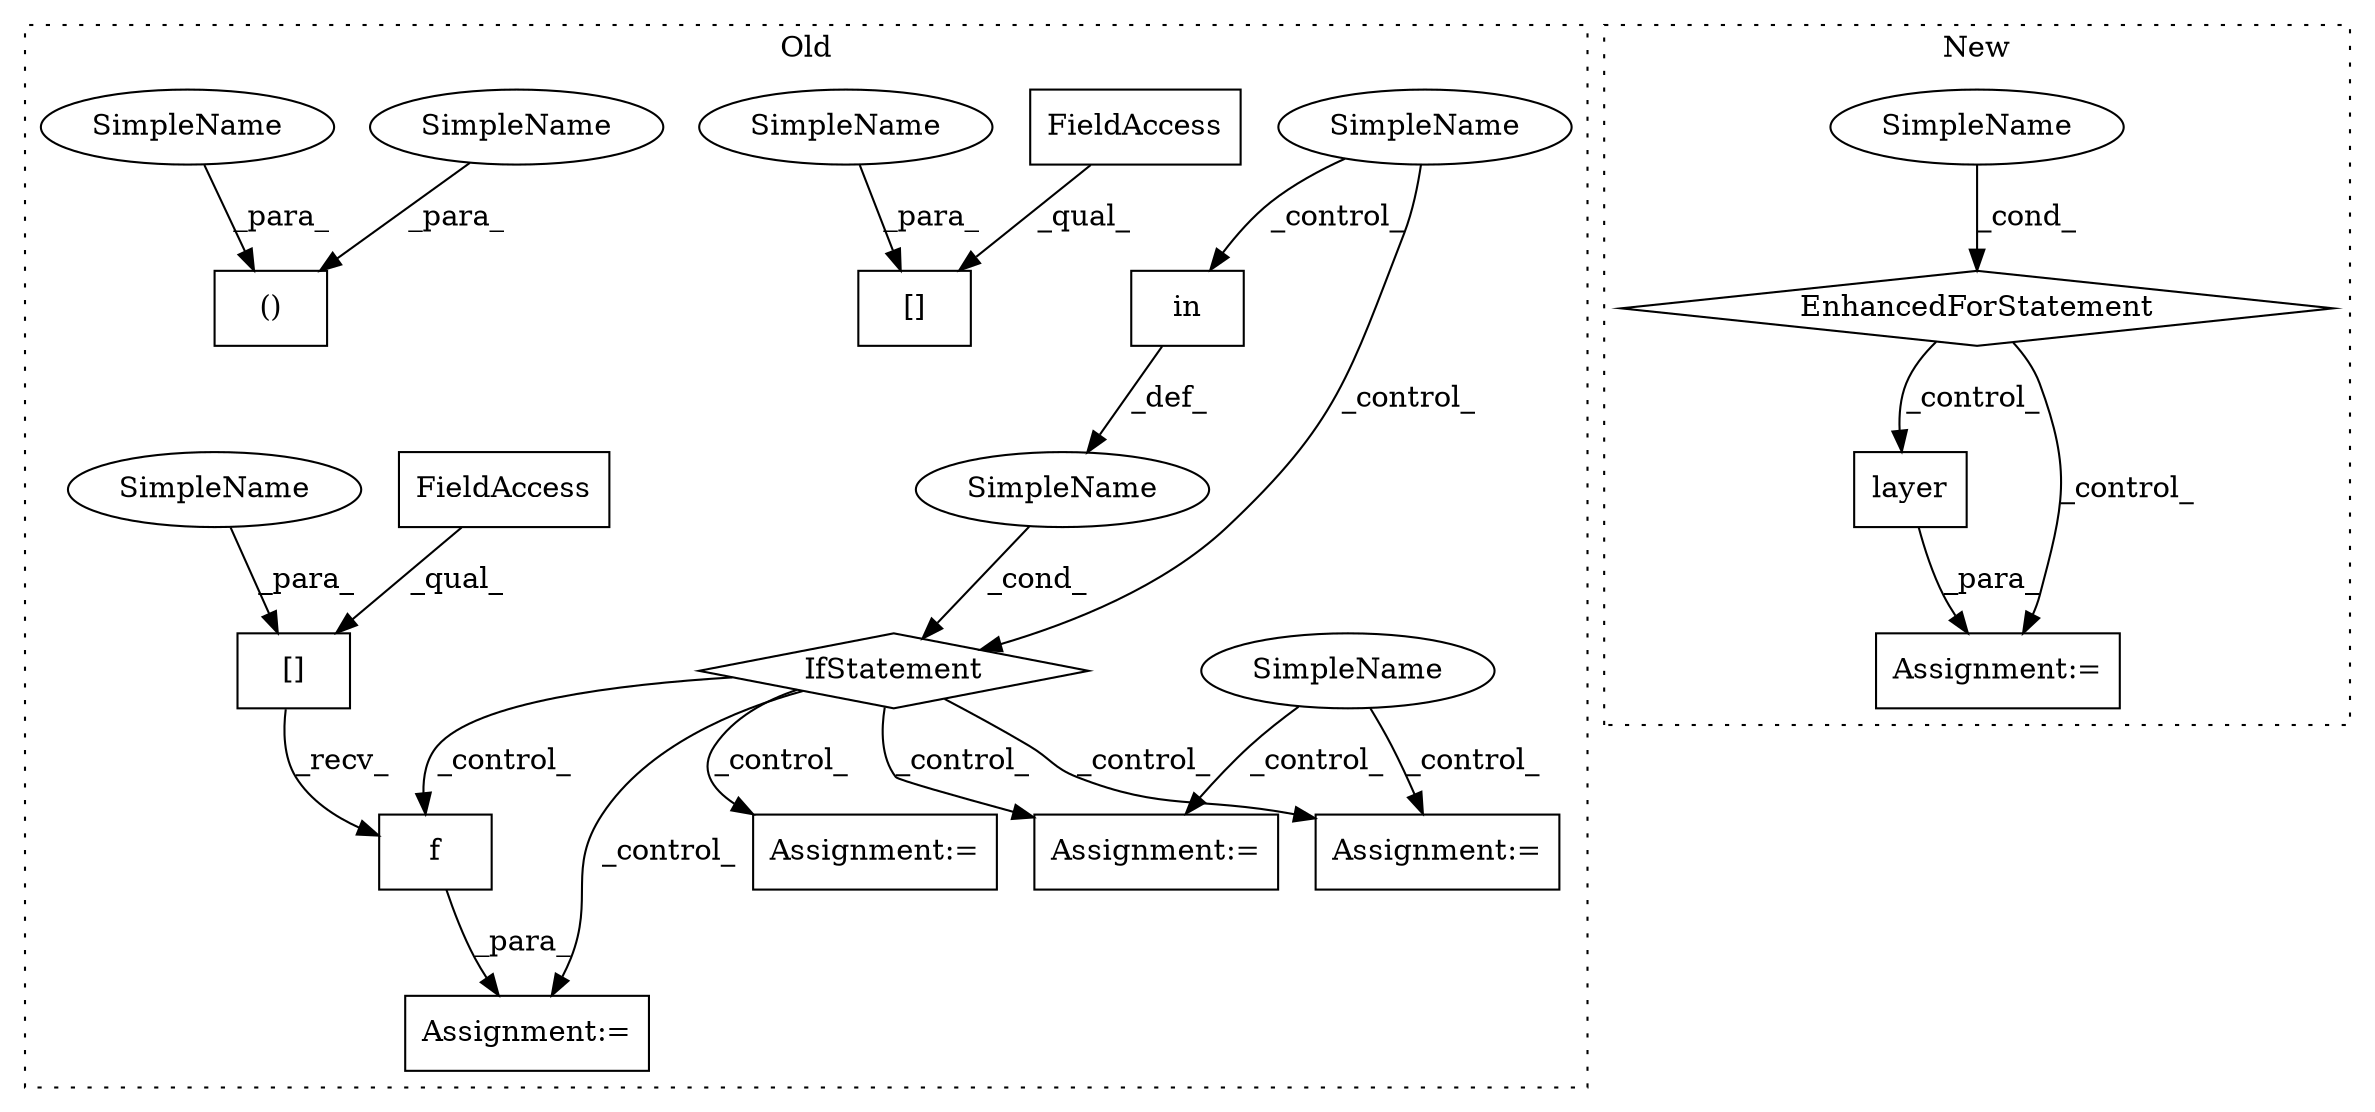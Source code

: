 digraph G {
subgraph cluster0 {
1 [label="in" a="105" s="914" l="27" shape="box"];
3 [label="SimpleName" a="42" s="762" l="1" shape="ellipse"];
4 [label="f" a="32" s="983,986" l="2,1" shape="box"];
6 [label="IfStatement" a="25" s="902,941" l="12,2" shape="diamond"];
7 [label="[]" a="2" s="957,981" l="15,1" shape="box"];
8 [label="FieldAccess" a="22" s="957" l="14" shape="box"];
9 [label="()" a="106" s="620" l="31" shape="box"];
11 [label="SimpleName" a="42" s="" l="" shape="ellipse"];
12 [label="[]" a="2" s="1096,1120" l="15,1" shape="box"];
13 [label="FieldAccess" a="22" s="1096" l="14" shape="box"];
14 [label="Assignment:=" a="7" s="1147" l="2" shape="box"];
15 [label="SimpleName" a="42" s="" l="" shape="ellipse"];
16 [label="Assignment:=" a="7" s="1095" l="1" shape="box"];
17 [label="Assignment:=" a="7" s="956" l="1" shape="box"];
19 [label="Assignment:=" a="7" s="1008" l="2" shape="box"];
20 [label="SimpleName" a="42" s="642" l="9" shape="ellipse"];
21 [label="SimpleName" a="42" s="1111" l="9" shape="ellipse"];
22 [label="SimpleName" a="42" s="972" l="9" shape="ellipse"];
23 [label="SimpleName" a="42" s="620" l="9" shape="ellipse"];
label = "Old";
style="dotted";
}
subgraph cluster1 {
2 [label="layer" a="32" s="785,792" l="6,1" shape="box"];
5 [label="EnhancedForStatement" a="70" s="606,716" l="68,2" shape="diamond"];
10 [label="SimpleName" a="42" s="678" l="5" shape="ellipse"];
18 [label="Assignment:=" a="7" s="784" l="1" shape="box"];
label = "New";
style="dotted";
}
1 -> 11 [label="_def_"];
2 -> 18 [label="_para_"];
3 -> 6 [label="_control_"];
3 -> 1 [label="_control_"];
4 -> 17 [label="_para_"];
5 -> 2 [label="_control_"];
5 -> 18 [label="_control_"];
6 -> 17 [label="_control_"];
6 -> 4 [label="_control_"];
6 -> 14 [label="_control_"];
6 -> 16 [label="_control_"];
6 -> 19 [label="_control_"];
7 -> 4 [label="_recv_"];
8 -> 7 [label="_qual_"];
10 -> 5 [label="_cond_"];
11 -> 6 [label="_cond_"];
13 -> 12 [label="_qual_"];
15 -> 14 [label="_control_"];
15 -> 16 [label="_control_"];
20 -> 9 [label="_para_"];
21 -> 12 [label="_para_"];
22 -> 7 [label="_para_"];
23 -> 9 [label="_para_"];
}